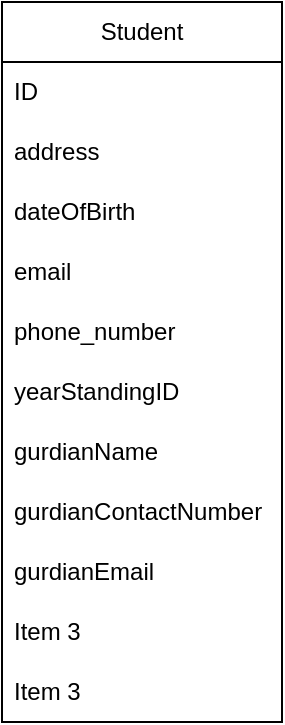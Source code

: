 <mxfile>
    <diagram id="rXdwpRTrV9rLa6nX3UNL" name="Page-1">
        <mxGraphModel dx="738" dy="546" grid="1" gridSize="10" guides="1" tooltips="1" connect="1" arrows="1" fold="1" page="1" pageScale="1" pageWidth="850" pageHeight="1100" math="0" shadow="0">
            <root>
                <mxCell id="0"/>
                <mxCell id="1" parent="0"/>
                <mxCell id="3" value="Student" style="swimlane;fontStyle=0;childLayout=stackLayout;horizontal=1;startSize=30;horizontalStack=0;resizeParent=1;resizeParentMax=0;resizeLast=0;collapsible=1;marginBottom=0;whiteSpace=wrap;html=1;" vertex="1" parent="1">
                    <mxGeometry x="30" y="30" width="140" height="360" as="geometry"/>
                </mxCell>
                <mxCell id="4" value="ID&lt;br&gt;" style="text;strokeColor=none;fillColor=none;align=left;verticalAlign=middle;spacingLeft=4;spacingRight=4;overflow=hidden;points=[[0,0.5],[1,0.5]];portConstraint=eastwest;rotatable=0;whiteSpace=wrap;html=1;" vertex="1" parent="3">
                    <mxGeometry y="30" width="140" height="30" as="geometry"/>
                </mxCell>
                <mxCell id="5" value="address" style="text;strokeColor=none;fillColor=none;align=left;verticalAlign=middle;spacingLeft=4;spacingRight=4;overflow=hidden;points=[[0,0.5],[1,0.5]];portConstraint=eastwest;rotatable=0;whiteSpace=wrap;html=1;" vertex="1" parent="3">
                    <mxGeometry y="60" width="140" height="30" as="geometry"/>
                </mxCell>
                <mxCell id="6" value="dateOfBirth" style="text;strokeColor=none;fillColor=none;align=left;verticalAlign=middle;spacingLeft=4;spacingRight=4;overflow=hidden;points=[[0,0.5],[1,0.5]];portConstraint=eastwest;rotatable=0;whiteSpace=wrap;html=1;" vertex="1" parent="3">
                    <mxGeometry y="90" width="140" height="30" as="geometry"/>
                </mxCell>
                <mxCell id="7" value="email" style="text;strokeColor=none;fillColor=none;align=left;verticalAlign=middle;spacingLeft=4;spacingRight=4;overflow=hidden;points=[[0,0.5],[1,0.5]];portConstraint=eastwest;rotatable=0;whiteSpace=wrap;html=1;" vertex="1" parent="3">
                    <mxGeometry y="120" width="140" height="30" as="geometry"/>
                </mxCell>
                <mxCell id="8" value="phone_number&lt;span style=&quot;white-space: pre;&quot;&gt;&#9;&lt;/span&gt;" style="text;strokeColor=none;fillColor=none;align=left;verticalAlign=middle;spacingLeft=4;spacingRight=4;overflow=hidden;points=[[0,0.5],[1,0.5]];portConstraint=eastwest;rotatable=0;whiteSpace=wrap;html=1;" vertex="1" parent="3">
                    <mxGeometry y="150" width="140" height="30" as="geometry"/>
                </mxCell>
                <mxCell id="9" value="yearStandingID&lt;span style=&quot;white-space: pre;&quot;&gt;&#9;&lt;/span&gt;" style="text;strokeColor=none;fillColor=none;align=left;verticalAlign=middle;spacingLeft=4;spacingRight=4;overflow=hidden;points=[[0,0.5],[1,0.5]];portConstraint=eastwest;rotatable=0;whiteSpace=wrap;html=1;" vertex="1" parent="3">
                    <mxGeometry y="180" width="140" height="30" as="geometry"/>
                </mxCell>
                <mxCell id="10" value="gurdianName&lt;span style=&quot;white-space: pre;&quot;&gt;&#9;&lt;/span&gt;" style="text;strokeColor=none;fillColor=none;align=left;verticalAlign=middle;spacingLeft=4;spacingRight=4;overflow=hidden;points=[[0,0.5],[1,0.5]];portConstraint=eastwest;rotatable=0;whiteSpace=wrap;html=1;" vertex="1" parent="3">
                    <mxGeometry y="210" width="140" height="30" as="geometry"/>
                </mxCell>
                <mxCell id="11" value="gurdianContactNumber&lt;span style=&quot;white-space: pre;&quot;&gt;&#9;&lt;/span&gt;" style="text;strokeColor=none;fillColor=none;align=left;verticalAlign=middle;spacingLeft=4;spacingRight=4;overflow=hidden;points=[[0,0.5],[1,0.5]];portConstraint=eastwest;rotatable=0;whiteSpace=wrap;html=1;" vertex="1" parent="3">
                    <mxGeometry y="240" width="140" height="30" as="geometry"/>
                </mxCell>
                <mxCell id="12" value="gurdianEmail&lt;span style=&quot;white-space: pre;&quot;&gt;&#9;&lt;/span&gt;" style="text;strokeColor=none;fillColor=none;align=left;verticalAlign=middle;spacingLeft=4;spacingRight=4;overflow=hidden;points=[[0,0.5],[1,0.5]];portConstraint=eastwest;rotatable=0;whiteSpace=wrap;html=1;" vertex="1" parent="3">
                    <mxGeometry y="270" width="140" height="30" as="geometry"/>
                </mxCell>
                <mxCell id="13" value="Item 3" style="text;strokeColor=none;fillColor=none;align=left;verticalAlign=middle;spacingLeft=4;spacingRight=4;overflow=hidden;points=[[0,0.5],[1,0.5]];portConstraint=eastwest;rotatable=0;whiteSpace=wrap;html=1;" vertex="1" parent="3">
                    <mxGeometry y="300" width="140" height="30" as="geometry"/>
                </mxCell>
                <mxCell id="14" value="Item 3" style="text;strokeColor=none;fillColor=none;align=left;verticalAlign=middle;spacingLeft=4;spacingRight=4;overflow=hidden;points=[[0,0.5],[1,0.5]];portConstraint=eastwest;rotatable=0;whiteSpace=wrap;html=1;" vertex="1" parent="3">
                    <mxGeometry y="330" width="140" height="30" as="geometry"/>
                </mxCell>
            </root>
        </mxGraphModel>
    </diagram>
</mxfile>